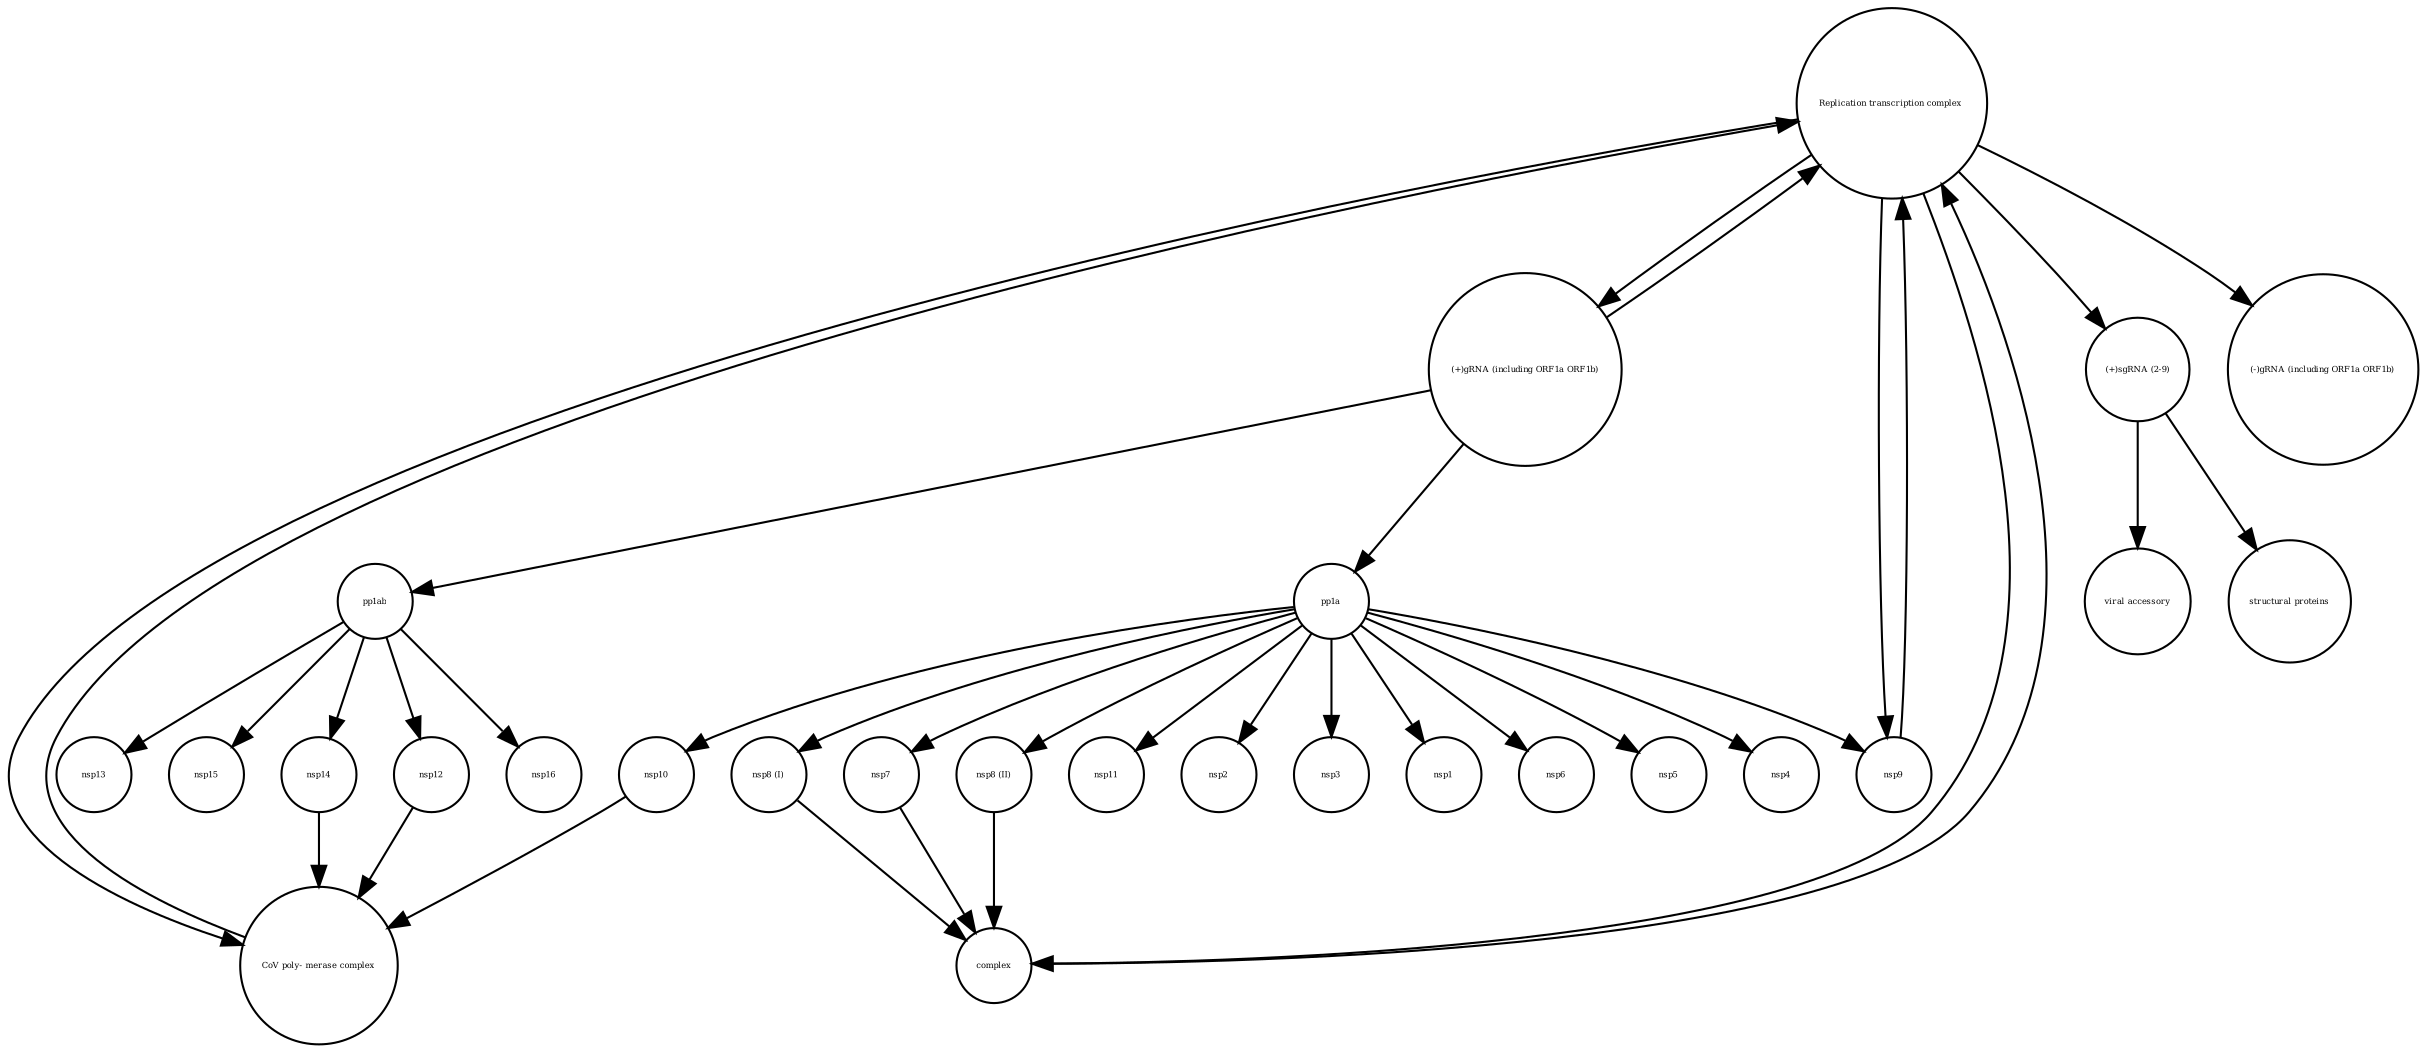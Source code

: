 strict digraph  {
"Replication transcription complex " [annotation="", bipartite=0, cls=complex, fontsize=4, label="Replication transcription complex ", shape=circle];
nsp2 [annotation="", bipartite=0, cls=macromolecule, fontsize=4, label=nsp2, shape=circle];
nsp12 [annotation="", bipartite=0, cls=macromolecule, fontsize=4, label=nsp12, shape=circle];
"(+)gRNA (including ORF1a ORF1b)" [annotation="", bipartite=0, cls="nucleic acid feature", fontsize=4, label="(+)gRNA (including ORF1a ORF1b)", shape=circle];
"structural proteins" [annotation="", bipartite=0, cls=macromolecule, fontsize=4, label="structural proteins", shape=circle];
pp1ab [annotation="", bipartite=0, cls=macromolecule, fontsize=4, label=pp1ab, shape=circle];
complex [annotation="", bipartite=0, cls=complex, fontsize=4, label=complex, shape=circle];
nsp3 [annotation="", bipartite=0, cls=macromolecule, fontsize=4, label=nsp3, shape=circle];
"nsp8 (I)" [annotation="", bipartite=0, cls=macromolecule, fontsize=4, label="nsp8 (I)", shape=circle];
nsp1 [annotation="", bipartite=0, cls=macromolecule, fontsize=4, label=nsp1, shape=circle];
"viral accessory" [annotation="", bipartite=0, cls=macromolecule, fontsize=4, label="viral accessory", shape=circle];
nsp7 [annotation="", bipartite=0, cls=macromolecule, fontsize=4, label=nsp7, shape=circle];
"CoV poly- merase complex" [annotation="", bipartite=0, cls=complex, fontsize=4, label="CoV poly- merase complex", shape=circle];
nsp9 [annotation="", bipartite=0, cls=macromolecule, fontsize=4, label=nsp9, shape=circle];
"(+)sgRNA (2-9)" [annotation="", bipartite=0, cls="nucleic acid feature", fontsize=4, label="(+)sgRNA (2-9)", shape=circle];
nsp15 [annotation="", bipartite=0, cls=macromolecule, fontsize=4, label=nsp15, shape=circle];
"(-)gRNA (including ORF1a ORF1b)" [annotation="", bipartite=0, cls="nucleic acid feature", fontsize=4, label="(-)gRNA (including ORF1a ORF1b)", shape=circle];
nsp14 [annotation="", bipartite=0, cls=macromolecule, fontsize=4, label=nsp14, shape=circle];
nsp10 [annotation="", bipartite=0, cls=macromolecule, fontsize=4, label=nsp10, shape=circle];
nsp6 [annotation="", bipartite=0, cls=macromolecule, fontsize=4, label=nsp6, shape=circle];
"nsp8 (II)" [annotation="", bipartite=0, cls=macromolecule, fontsize=4, label="nsp8 (II)", shape=circle];
pp1a [annotation="", bipartite=0, cls=macromolecule, fontsize=4, label=pp1a, shape=circle];
nsp5 [annotation="", bipartite=0, cls=macromolecule, fontsize=4, label=nsp5, shape=circle];
nsp4 [annotation="", bipartite=0, cls=macromolecule, fontsize=4, label=nsp4, shape=circle];
nsp11 [annotation="", bipartite=0, cls=macromolecule, fontsize=4, label=nsp11, shape=circle];
nsp16 [annotation="", bipartite=0, cls=macromolecule, fontsize=4, label=nsp16, shape=circle];
nsp13 [annotation="", bipartite=0, cls=macromolecule, fontsize=4, label=nsp13, shape=circle];
"Replication transcription complex " -> complex  [annotation="", interaction_type=production];
"Replication transcription complex " -> "(-)gRNA (including ORF1a ORF1b)"  [annotation="", interaction_type=production];
"Replication transcription complex " -> "(+)gRNA (including ORF1a ORF1b)"  [annotation="", interaction_type=production];
"Replication transcription complex " -> "CoV poly- merase complex"  [annotation="", interaction_type=production];
"Replication transcription complex " -> nsp9  [annotation="", interaction_type=production];
"Replication transcription complex " -> "(+)sgRNA (2-9)"  [annotation="", interaction_type="necessary stimulation"];
nsp12 -> "CoV poly- merase complex"  [annotation="", interaction_type=production];
"(+)gRNA (including ORF1a ORF1b)" -> pp1a  [annotation="", interaction_type="necessary stimulation"];
"(+)gRNA (including ORF1a ORF1b)" -> pp1ab  [annotation="", interaction_type="necessary stimulation"];
"(+)gRNA (including ORF1a ORF1b)" -> "Replication transcription complex "  [annotation="", interaction_type=production];
pp1ab -> nsp15  [annotation="", interaction_type=production];
pp1ab -> nsp14  [annotation="", interaction_type=production];
pp1ab -> nsp12  [annotation="", interaction_type=production];
pp1ab -> nsp16  [annotation="", interaction_type=production];
pp1ab -> nsp13  [annotation="", interaction_type=production];
complex -> "Replication transcription complex "  [annotation="", interaction_type=production];
"nsp8 (I)" -> complex  [annotation="", interaction_type=production];
nsp7 -> complex  [annotation="", interaction_type=production];
"CoV poly- merase complex" -> "Replication transcription complex "  [annotation="", interaction_type=production];
nsp9 -> "Replication transcription complex "  [annotation="", interaction_type=production];
"(+)sgRNA (2-9)" -> "structural proteins"  [annotation="", interaction_type="necessary stimulation"];
"(+)sgRNA (2-9)" -> "viral accessory"  [annotation="", interaction_type="necessary stimulation"];
nsp14 -> "CoV poly- merase complex"  [annotation="", interaction_type=production];
nsp10 -> "CoV poly- merase complex"  [annotation="", interaction_type=production];
"nsp8 (II)" -> complex  [annotation="", interaction_type=production];
pp1a -> nsp3  [annotation="", interaction_type=production];
pp1a -> "nsp8 (I)"  [annotation="", interaction_type=production];
pp1a -> nsp1  [annotation="", interaction_type=production];
pp1a -> nsp2  [annotation="", interaction_type=production];
pp1a -> "nsp8 (II)"  [annotation="", interaction_type=production];
pp1a -> nsp7  [annotation="", interaction_type=production];
pp1a -> nsp5  [annotation="", interaction_type=production];
pp1a -> nsp4  [annotation="", interaction_type=production];
pp1a -> nsp11  [annotation="", interaction_type=production];
pp1a -> nsp10  [annotation="", interaction_type=production];
pp1a -> nsp9  [annotation="", interaction_type=production];
pp1a -> nsp6  [annotation="", interaction_type=production];
}
